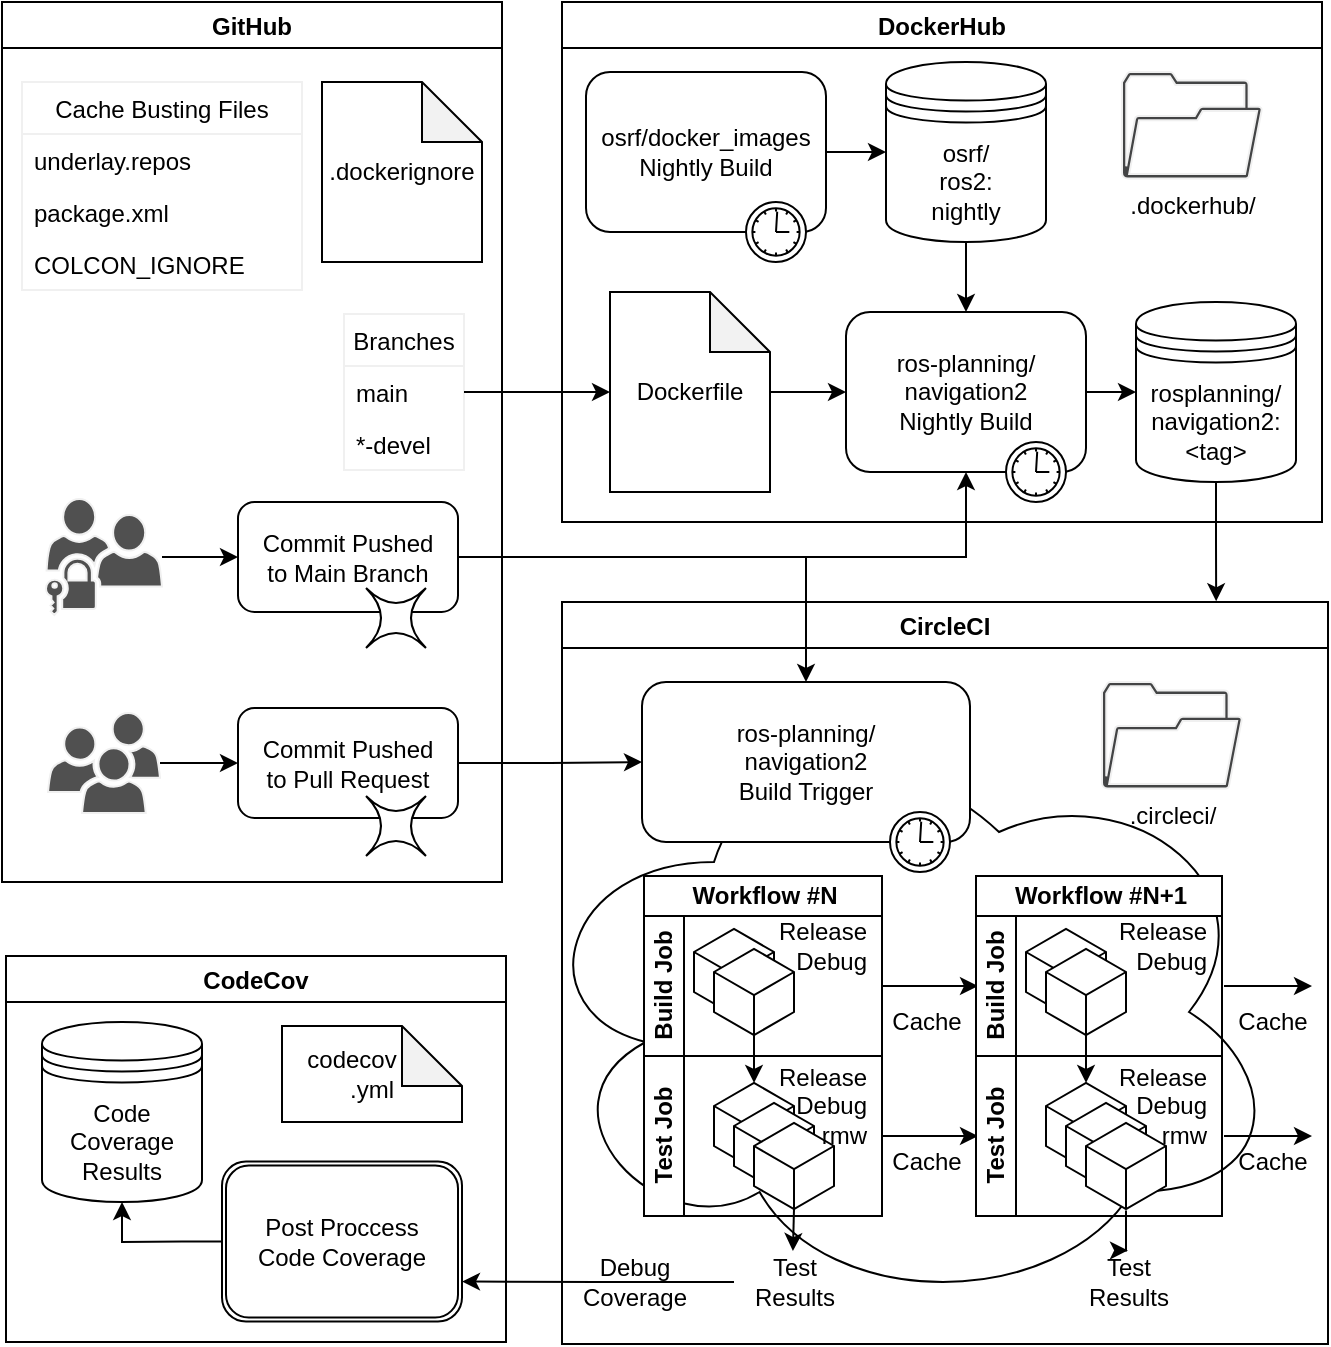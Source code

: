 <mxfile version="13.6.5">
    <diagram id="RjcjVuEInLvihBYfl9KC" name="Page-1">
        <mxGraphModel dx="734" dy="471" grid="1" gridSize="10" guides="1" tooltips="1" connect="1" arrows="1" fold="1" page="1" pageScale="1" pageWidth="800" pageHeight="800" math="0" shadow="0">
            <root>
                <mxCell id="0"/>
                <mxCell id="1" parent="0"/>
                <mxCell id="197" value="" style="ellipse;shape=cloud;whiteSpace=wrap;html=1;" vertex="1" parent="1">
                    <mxGeometry x="330" y="420" width="380" height="300" as="geometry"/>
                </mxCell>
                <mxCell id="13" value="DockerHub" style="swimlane;" parent="1" vertex="1">
                    <mxGeometry x="349" y="65" width="380" height="260" as="geometry"/>
                </mxCell>
                <mxCell id="2" value="Dockerfile" style="shape=note;whiteSpace=wrap;html=1;backgroundOutline=1;darkOpacity=0.05;" parent="13" vertex="1">
                    <mxGeometry x="24" y="145" width="80" height="100" as="geometry"/>
                </mxCell>
                <mxCell id="6" value="osrf/docker_images&lt;br&gt;Nightly Build" style="html=1;whiteSpace=wrap;rounded=1;dropTarget=0;" parent="13" vertex="1">
                    <mxGeometry x="12" y="35" width="120" height="80" as="geometry"/>
                </mxCell>
                <mxCell id="7" value="" style="shape=mxgraph.bpmn.timer_start;perimeter=ellipsePerimeter;html=1;verticalLabelPosition=bottom;labelBackgroundColor=#ffffff;verticalAlign=top;outlineConnect=0;" parent="6" vertex="1">
                    <mxGeometry x="1" y="1" width="30" height="30" relative="1" as="geometry">
                        <mxPoint x="-40" y="-15" as="offset"/>
                    </mxGeometry>
                </mxCell>
                <mxCell id="128" value=".dockerhub/" style="pointerEvents=1;shadow=0;dashed=0;html=1;strokeColor=#F0F0F0;fillColor=#434445;aspect=fixed;labelPosition=center;verticalLabelPosition=bottom;verticalAlign=top;align=center;outlineConnect=0;shape=mxgraph.vvd.folder;" parent="13" vertex="1">
                    <mxGeometry x="280" y="35" width="70" height="53.2" as="geometry"/>
                </mxCell>
                <mxCell id="3" value="rosplanning/&lt;br&gt;navigation2:&lt;br&gt;&amp;lt;tag&amp;gt;" style="shape=datastore;whiteSpace=wrap;html=1;" parent="13" vertex="1">
                    <mxGeometry x="287" y="150" width="80" height="90" as="geometry"/>
                </mxCell>
                <mxCell id="4" value="osrf/&lt;br&gt;ros2:&lt;br&gt;nightly" style="shape=datastore;whiteSpace=wrap;html=1;" parent="13" vertex="1">
                    <mxGeometry x="162" y="30" width="80" height="90" as="geometry"/>
                </mxCell>
                <mxCell id="146" style="edgeStyle=orthogonalEdgeStyle;rounded=0;orthogonalLoop=1;jettySize=auto;html=1;" parent="13" source="6" target="4" edge="1">
                    <mxGeometry relative="1" as="geometry"/>
                </mxCell>
                <mxCell id="178" style="edgeStyle=orthogonalEdgeStyle;rounded=0;orthogonalLoop=1;jettySize=auto;html=1;exitX=1;exitY=0.5;exitDx=0;exitDy=0;" parent="13" source="187" target="3" edge="1">
                    <mxGeometry relative="1" as="geometry">
                        <mxPoint x="271" y="155" as="sourcePoint"/>
                    </mxGeometry>
                </mxCell>
                <mxCell id="11" style="edgeStyle=orthogonalEdgeStyle;rounded=0;orthogonalLoop=1;jettySize=auto;html=1;exitX=0.5;exitY=1;exitDx=0;exitDy=0;entryX=0.5;entryY=0;entryDx=0;entryDy=0;" parent="13" source="4" target="187" edge="1">
                    <mxGeometry relative="1" as="geometry">
                        <mxPoint x="221" y="145" as="targetPoint"/>
                    </mxGeometry>
                </mxCell>
                <mxCell id="18" style="edgeStyle=orthogonalEdgeStyle;rounded=0;orthogonalLoop=1;jettySize=auto;html=1;entryX=0;entryY=0.5;entryDx=0;entryDy=0;" parent="13" source="2" target="187" edge="1">
                    <mxGeometry relative="1" as="geometry">
                        <mxPoint x="131" y="215" as="targetPoint"/>
                    </mxGeometry>
                </mxCell>
                <mxCell id="187" value="ros-planning/&lt;br&gt;navigation2&lt;br&gt;Nightly Build" style="html=1;whiteSpace=wrap;rounded=1;dropTarget=0;" parent="13" vertex="1">
                    <mxGeometry x="142" y="155" width="120" height="80" as="geometry"/>
                </mxCell>
                <mxCell id="188" value="" style="shape=mxgraph.bpmn.timer_start;perimeter=ellipsePerimeter;html=1;verticalLabelPosition=bottom;labelBackgroundColor=#ffffff;verticalAlign=top;outlineConnect=0;" parent="187" vertex="1">
                    <mxGeometry x="1" y="1" width="30" height="30" relative="1" as="geometry">
                        <mxPoint x="-40" y="-15" as="offset"/>
                    </mxGeometry>
                </mxCell>
                <mxCell id="14" value="GitHub" style="swimlane;" parent="1" vertex="1">
                    <mxGeometry x="69" y="65" width="250" height="440" as="geometry">
                        <mxRectangle x="420" y="20" width="70" height="23" as="alternateBounds"/>
                    </mxGeometry>
                </mxCell>
                <mxCell id="159" value="Cache Busting Files" style="swimlane;fontStyle=0;childLayout=stackLayout;horizontal=1;startSize=26;fillColor=none;horizontalStack=0;resizeParent=1;resizeParentMax=0;resizeLast=0;collapsible=1;marginBottom=0;strokeColor=#F0F0F0;" parent="14" vertex="1">
                    <mxGeometry x="10" y="40" width="140" height="104" as="geometry">
                        <mxRectangle x="20" y="70" width="50" height="26" as="alternateBounds"/>
                    </mxGeometry>
                </mxCell>
                <mxCell id="160" value="underlay.repos" style="text;strokeColor=none;fillColor=none;align=left;verticalAlign=top;spacingLeft=4;spacingRight=4;overflow=hidden;rotatable=0;points=[[0,0.5],[1,0.5]];portConstraint=eastwest;" parent="159" vertex="1">
                    <mxGeometry y="26" width="140" height="26" as="geometry"/>
                </mxCell>
                <mxCell id="161" value="package.xml" style="text;strokeColor=none;fillColor=none;align=left;verticalAlign=top;spacingLeft=4;spacingRight=4;overflow=hidden;rotatable=0;points=[[0,0.5],[1,0.5]];portConstraint=eastwest;" parent="159" vertex="1">
                    <mxGeometry y="52" width="140" height="26" as="geometry"/>
                </mxCell>
                <mxCell id="162" value="COLCON_IGNORE&#10;" style="text;strokeColor=none;fillColor=none;align=left;verticalAlign=top;spacingLeft=4;spacingRight=4;overflow=hidden;rotatable=0;points=[[0,0.5],[1,0.5]];portConstraint=eastwest;" parent="159" vertex="1">
                    <mxGeometry y="78" width="140" height="26" as="geometry"/>
                </mxCell>
                <mxCell id="173" value="Branches" style="swimlane;fontStyle=0;childLayout=stackLayout;horizontal=1;startSize=26;fillColor=none;horizontalStack=0;resizeParent=1;resizeParentMax=0;resizeLast=0;collapsible=1;marginBottom=0;strokeColor=#F0F0F0;" parent="14" vertex="1">
                    <mxGeometry x="171" y="156" width="60" height="78" as="geometry"/>
                </mxCell>
                <mxCell id="174" value="main" style="text;strokeColor=none;fillColor=none;align=left;verticalAlign=top;spacingLeft=4;spacingRight=4;overflow=hidden;rotatable=0;points=[[0,0.5],[1,0.5]];portConstraint=eastwest;" parent="173" vertex="1">
                    <mxGeometry y="26" width="60" height="26" as="geometry"/>
                </mxCell>
                <mxCell id="175" value="*-devel" style="text;strokeColor=none;fillColor=none;align=left;verticalAlign=top;spacingLeft=4;spacingRight=4;overflow=hidden;rotatable=0;points=[[0,0.5],[1,0.5]];portConstraint=eastwest;" parent="173" vertex="1">
                    <mxGeometry y="52" width="60" height="26" as="geometry"/>
                </mxCell>
                <mxCell id="150" value="" style="group" parent="14" vertex="1" connectable="0">
                    <mxGeometry x="178" y="353" width="110" height="75" as="geometry"/>
                </mxCell>
                <mxCell id="124" value="Commit Pushed&lt;br&gt;to Pull Request" style="html=1;whiteSpace=wrap;rounded=1;dropTarget=0;" parent="150" vertex="1">
                    <mxGeometry x="-60" width="110" height="55" as="geometry"/>
                </mxCell>
                <mxCell id="125" value="" style="shape=switch;whiteSpace=wrap;html=1;" parent="150" vertex="1">
                    <mxGeometry x="4" y="44" width="30" height="30" as="geometry"/>
                </mxCell>
                <mxCell id="151" value="" style="group" parent="14" vertex="1" connectable="0">
                    <mxGeometry x="118" y="250" width="110" height="73" as="geometry"/>
                </mxCell>
                <mxCell id="126" value="Commit Pushed&lt;br&gt;to Main Branch" style="html=1;whiteSpace=wrap;rounded=1;dropTarget=0;" parent="151" vertex="1">
                    <mxGeometry width="110" height="55" as="geometry"/>
                </mxCell>
                <mxCell id="127" value="" style="shape=switch;whiteSpace=wrap;html=1;" parent="151" vertex="1">
                    <mxGeometry x="64" y="43" width="30" height="30" as="geometry"/>
                </mxCell>
                <mxCell id="158" value=".dockerignore" style="shape=note;whiteSpace=wrap;html=1;backgroundOutline=1;darkOpacity=0.05;" parent="14" vertex="1">
                    <mxGeometry x="160" y="40" width="80" height="90" as="geometry"/>
                </mxCell>
                <mxCell id="181" style="edgeStyle=orthogonalEdgeStyle;rounded=0;orthogonalLoop=1;jettySize=auto;html=1;entryX=0;entryY=0.5;entryDx=0;entryDy=0;" parent="14" source="180" target="126" edge="1">
                    <mxGeometry relative="1" as="geometry"/>
                </mxCell>
                <mxCell id="180" value="" style="pointerEvents=1;shadow=0;dashed=0;html=1;strokeColor=#F0F0F0;fillColor=#505050;labelPosition=center;verticalLabelPosition=bottom;verticalAlign=top;outlineConnect=0;align=center;shape=mxgraph.office.users.universal_security_group;flipH=1;" parent="14" vertex="1">
                    <mxGeometry x="22" y="248.5" width="58" height="58" as="geometry"/>
                </mxCell>
                <mxCell id="184" style="edgeStyle=orthogonalEdgeStyle;rounded=0;orthogonalLoop=1;jettySize=auto;html=1;" parent="14" source="182" target="124" edge="1">
                    <mxGeometry relative="1" as="geometry"/>
                </mxCell>
                <mxCell id="182" value="" style="pointerEvents=1;shadow=0;dashed=0;html=1;strokeColor=#F0F0F0;fillColor=#505050;labelPosition=center;verticalLabelPosition=bottom;verticalAlign=top;outlineConnect=0;align=center;shape=mxgraph.office.users.users;" parent="14" vertex="1">
                    <mxGeometry x="23" y="355.5" width="56" height="50" as="geometry"/>
                </mxCell>
                <mxCell id="19" value="CircleCI" style="swimlane;" parent="1" vertex="1">
                    <mxGeometry x="349" y="365" width="383" height="371" as="geometry"/>
                </mxCell>
                <mxCell id="28" value="Workflow #N" style="swimlane;html=1;childLayout=stackLayout;resizeParent=1;resizeParentMax=0;horizontal=1;startSize=20;horizontalStack=0;" parent="19" vertex="1">
                    <mxGeometry x="41" y="137" width="119" height="170" as="geometry"/>
                </mxCell>
                <mxCell id="29" value="Build Job" style="swimlane;html=1;startSize=20;horizontal=0;" parent="28" vertex="1">
                    <mxGeometry y="20" width="119" height="70" as="geometry"/>
                </mxCell>
                <mxCell id="190" value="Release&lt;br&gt;&lt;div style=&quot;text-align: right&quot;&gt;&lt;span&gt;Debug&lt;/span&gt;&lt;/div&gt;" style="text;html=1;align=center;verticalAlign=middle;resizable=0;points=[];autosize=1;" vertex="1" parent="29">
                    <mxGeometry x="59" width="60" height="30" as="geometry"/>
                </mxCell>
                <mxCell id="41" value="" style="html=1;whiteSpace=wrap;aspect=fixed;shape=isoCube;backgroundOutline=1;" parent="29" vertex="1">
                    <mxGeometry x="25" y="5.78" width="40" height="44.44" as="geometry"/>
                </mxCell>
                <mxCell id="42" value="" style="html=1;whiteSpace=wrap;aspect=fixed;shape=isoCube;backgroundOutline=1;" parent="29" vertex="1">
                    <mxGeometry x="35" y="15.78" width="40" height="44.44" as="geometry"/>
                </mxCell>
                <mxCell id="30" value="Test Job" style="swimlane;html=1;startSize=20;horizontal=0;" parent="28" vertex="1">
                    <mxGeometry y="90" width="119" height="80" as="geometry"/>
                </mxCell>
                <mxCell id="38" value="" style="html=1;whiteSpace=wrap;aspect=fixed;shape=isoCube;backgroundOutline=1;" parent="30" vertex="1">
                    <mxGeometry x="35" y="12.78" width="40" height="44.44" as="geometry"/>
                </mxCell>
                <mxCell id="39" value="" style="html=1;whiteSpace=wrap;aspect=fixed;shape=isoCube;backgroundOutline=1;" parent="30" vertex="1">
                    <mxGeometry x="45" y="22.78" width="40" height="44.44" as="geometry"/>
                </mxCell>
                <mxCell id="40" value="" style="html=1;whiteSpace=wrap;aspect=fixed;shape=isoCube;backgroundOutline=1;" parent="30" vertex="1">
                    <mxGeometry x="55" y="32.78" width="40" height="44.44" as="geometry"/>
                </mxCell>
                <mxCell id="45" style="edgeStyle=orthogonalEdgeStyle;rounded=0;orthogonalLoop=1;jettySize=auto;html=1;exitX=0;exitY=0;exitDx=20;exitDy=43.767;exitPerimeter=0;entryX=0;entryY=0;entryDx=20;entryDy=0.673;entryPerimeter=0;" parent="28" source="42" target="38" edge="1">
                    <mxGeometry relative="1" as="geometry"/>
                </mxCell>
                <mxCell id="46" value="Test&lt;br&gt;Results" style="text;html=1;align=center;verticalAlign=middle;resizable=0;points=[];autosize=1;" parent="19" vertex="1">
                    <mxGeometry x="86" y="325" width="60" height="30" as="geometry"/>
                </mxCell>
                <mxCell id="47" style="edgeStyle=orthogonalEdgeStyle;rounded=0;orthogonalLoop=1;jettySize=auto;html=1;exitX=0;exitY=0;exitDx=20;exitDy=43.767;exitPerimeter=0;entryX=0.491;entryY=-0.016;entryDx=0;entryDy=0;entryPerimeter=0;" parent="19" source="40" target="46" edge="1">
                    <mxGeometry relative="1" as="geometry"/>
                </mxCell>
                <mxCell id="67" value="Test&lt;br&gt;Results" style="text;html=1;align=center;verticalAlign=middle;resizable=0;points=[];autosize=1;" parent="19" vertex="1">
                    <mxGeometry x="253" y="325" width="60" height="30" as="geometry"/>
                </mxCell>
                <mxCell id="81" style="edgeStyle=orthogonalEdgeStyle;rounded=0;orthogonalLoop=1;jettySize=auto;html=1;entryX=0;entryY=0.5;entryDx=0;entryDy=0;" parent="19" source="29" edge="1">
                    <mxGeometry relative="1" as="geometry">
                        <mxPoint x="208" y="192" as="targetPoint"/>
                    </mxGeometry>
                </mxCell>
                <mxCell id="82" value="Cache" style="text;html=1;align=center;verticalAlign=middle;resizable=0;points=[];autosize=1;" parent="19" vertex="1">
                    <mxGeometry x="157" y="270" width="50" height="20" as="geometry"/>
                </mxCell>
                <mxCell id="83" style="edgeStyle=orthogonalEdgeStyle;rounded=0;orthogonalLoop=1;jettySize=auto;html=1;entryX=0;entryY=0.5;entryDx=0;entryDy=0;" parent="19" source="30" edge="1">
                    <mxGeometry relative="1" as="geometry">
                        <mxPoint x="208" y="267" as="targetPoint"/>
                    </mxGeometry>
                </mxCell>
                <mxCell id="84" value="Cache" style="text;html=1;align=center;verticalAlign=middle;resizable=0;points=[];autosize=1;" parent="19" vertex="1">
                    <mxGeometry x="157" y="200" width="50" height="20" as="geometry"/>
                </mxCell>
                <mxCell id="85" style="edgeStyle=orthogonalEdgeStyle;rounded=0;orthogonalLoop=1;jettySize=auto;html=1;entryX=0;entryY=0.5;entryDx=0;entryDy=0;" parent="19" edge="1">
                    <mxGeometry relative="1" as="geometry">
                        <mxPoint x="331" y="192" as="sourcePoint"/>
                        <mxPoint x="375" y="192" as="targetPoint"/>
                    </mxGeometry>
                </mxCell>
                <mxCell id="86" value="Cache" style="text;html=1;align=center;verticalAlign=middle;resizable=0;points=[];autosize=1;" parent="19" vertex="1">
                    <mxGeometry x="330" y="270" width="50" height="20" as="geometry"/>
                </mxCell>
                <mxCell id="87" style="edgeStyle=orthogonalEdgeStyle;rounded=0;orthogonalLoop=1;jettySize=auto;html=1;entryX=0;entryY=0.5;entryDx=0;entryDy=0;" parent="19" edge="1">
                    <mxGeometry relative="1" as="geometry">
                        <mxPoint x="331" y="267" as="sourcePoint"/>
                        <mxPoint x="375" y="267" as="targetPoint"/>
                    </mxGeometry>
                </mxCell>
                <mxCell id="88" value="Cache" style="text;html=1;align=center;verticalAlign=middle;resizable=0;points=[];autosize=1;" parent="19" vertex="1">
                    <mxGeometry x="330" y="200" width="50" height="20" as="geometry"/>
                </mxCell>
                <mxCell id="118" style="edgeStyle=orthogonalEdgeStyle;rounded=0;orthogonalLoop=1;jettySize=auto;html=1;" parent="19" source="116" target="67" edge="1">
                    <mxGeometry relative="1" as="geometry"/>
                </mxCell>
                <mxCell id="129" value=".circleci/" style="pointerEvents=1;shadow=0;dashed=0;html=1;strokeColor=#F0F0F0;fillColor=#434445;aspect=fixed;labelPosition=center;verticalLabelPosition=bottom;verticalAlign=top;align=center;outlineConnect=0;shape=mxgraph.vvd.folder;" parent="19" vertex="1">
                    <mxGeometry x="270" y="40" width="70" height="53.2" as="geometry"/>
                </mxCell>
                <mxCell id="138" value="ros-planning/&lt;br&gt;navigation2&lt;br&gt;Build Trigger" style="html=1;whiteSpace=wrap;rounded=1;dropTarget=0;" parent="19" vertex="1">
                    <mxGeometry x="40" y="40" width="164" height="80" as="geometry"/>
                </mxCell>
                <mxCell id="139" value="" style="shape=mxgraph.bpmn.timer_start;perimeter=ellipsePerimeter;html=1;verticalLabelPosition=bottom;labelBackgroundColor=#ffffff;verticalAlign=top;outlineConnect=0;" parent="138" vertex="1">
                    <mxGeometry x="1" y="1" width="30" height="30" relative="1" as="geometry">
                        <mxPoint x="-40" y="-15" as="offset"/>
                    </mxGeometry>
                </mxCell>
                <mxCell id="194" value="Debug&lt;br&gt;Coverage" style="text;html=1;align=center;verticalAlign=middle;resizable=0;points=[];autosize=1;" vertex="1" parent="19">
                    <mxGeometry x="1" y="325" width="70" height="30" as="geometry"/>
                </mxCell>
                <mxCell id="109" value="Workflow #N+1" style="swimlane;html=1;childLayout=stackLayout;resizeParent=1;resizeParentMax=0;horizontal=1;startSize=20;horizontalStack=0;" parent="19" vertex="1">
                    <mxGeometry x="207" y="137" width="123" height="170" as="geometry"/>
                </mxCell>
                <mxCell id="110" value="Build Job" style="swimlane;html=1;startSize=20;horizontal=0;" parent="109" vertex="1">
                    <mxGeometry y="20" width="123" height="70" as="geometry"/>
                </mxCell>
                <mxCell id="191" value="Release&lt;br&gt;&lt;div style=&quot;text-align: right&quot;&gt;&lt;span&gt;Debug&lt;/span&gt;&lt;/div&gt;" style="text;html=1;align=center;verticalAlign=middle;resizable=0;points=[];autosize=1;" vertex="1" parent="110">
                    <mxGeometry x="63" width="60" height="30" as="geometry"/>
                </mxCell>
                <mxCell id="111" value="" style="html=1;whiteSpace=wrap;aspect=fixed;shape=isoCube;backgroundOutline=1;" parent="110" vertex="1">
                    <mxGeometry x="25" y="5.78" width="40" height="44.44" as="geometry"/>
                </mxCell>
                <mxCell id="112" value="" style="html=1;whiteSpace=wrap;aspect=fixed;shape=isoCube;backgroundOutline=1;" parent="110" vertex="1">
                    <mxGeometry x="35" y="15.78" width="40" height="44.44" as="geometry"/>
                </mxCell>
                <mxCell id="113" value="Test Job" style="swimlane;html=1;startSize=20;horizontal=0;" parent="109" vertex="1">
                    <mxGeometry y="90" width="123" height="80" as="geometry"/>
                </mxCell>
                <mxCell id="193" value="Release&lt;br&gt;&lt;div style=&quot;text-align: right&quot;&gt;&lt;span&gt;Debug&lt;/span&gt;&lt;/div&gt;&lt;div style=&quot;text-align: right&quot;&gt;&lt;span&gt;rmw&lt;/span&gt;&lt;/div&gt;" style="text;html=1;align=center;verticalAlign=middle;resizable=0;points=[];autosize=1;" vertex="1" parent="113">
                    <mxGeometry x="63" width="60" height="50" as="geometry"/>
                </mxCell>
                <mxCell id="114" value="" style="html=1;whiteSpace=wrap;aspect=fixed;shape=isoCube;backgroundOutline=1;" parent="113" vertex="1">
                    <mxGeometry x="35" y="12.78" width="40" height="44.44" as="geometry"/>
                </mxCell>
                <mxCell id="115" value="" style="html=1;whiteSpace=wrap;aspect=fixed;shape=isoCube;backgroundOutline=1;" parent="113" vertex="1">
                    <mxGeometry x="45" y="22.78" width="40" height="44.44" as="geometry"/>
                </mxCell>
                <mxCell id="116" value="" style="html=1;whiteSpace=wrap;aspect=fixed;shape=isoCube;backgroundOutline=1;" parent="113" vertex="1">
                    <mxGeometry x="55" y="32.78" width="40" height="44.44" as="geometry"/>
                </mxCell>
                <mxCell id="117" style="edgeStyle=orthogonalEdgeStyle;rounded=0;orthogonalLoop=1;jettySize=auto;html=1;exitX=0;exitY=0;exitDx=20;exitDy=43.767;exitPerimeter=0;entryX=0;entryY=0;entryDx=20;entryDy=0.673;entryPerimeter=0;" parent="109" source="112" target="114" edge="1">
                    <mxGeometry relative="1" as="geometry"/>
                </mxCell>
                <mxCell id="20" value="CodeCov" style="swimlane;" parent="1" vertex="1">
                    <mxGeometry x="71" y="542" width="250" height="193" as="geometry"/>
                </mxCell>
                <mxCell id="157" style="edgeStyle=orthogonalEdgeStyle;rounded=0;orthogonalLoop=1;jettySize=auto;html=1;entryX=0.5;entryY=1;entryDx=0;entryDy=0;" parent="20" source="91" target="92" edge="1">
                    <mxGeometry relative="1" as="geometry"/>
                </mxCell>
                <mxCell id="91" value="Post Proccess&lt;br&gt;Code Coverage" style="shape=ext;double=1;rounded=1;whiteSpace=wrap;html=1;" parent="20" vertex="1">
                    <mxGeometry x="108" y="102.78" width="120" height="80" as="geometry"/>
                </mxCell>
                <mxCell id="145" value="codecov&amp;nbsp; &amp;nbsp; &amp;nbsp;&amp;nbsp;&lt;br&gt;.yml" style="shape=note;whiteSpace=wrap;html=1;backgroundOutline=1;darkOpacity=0.05;" parent="20" vertex="1">
                    <mxGeometry x="138" y="35" width="90" height="48" as="geometry"/>
                </mxCell>
                <mxCell id="92" value="Code Coverage Results" style="shape=datastore;whiteSpace=wrap;html=1;" parent="20" vertex="1">
                    <mxGeometry x="18" y="33" width="80" height="90" as="geometry"/>
                </mxCell>
                <mxCell id="94" style="edgeStyle=orthogonalEdgeStyle;rounded=0;orthogonalLoop=1;jettySize=auto;html=1;entryX=1;entryY=0.75;entryDx=0;entryDy=0;" parent="1" source="46" target="91" edge="1">
                    <mxGeometry relative="1" as="geometry"/>
                </mxCell>
                <mxCell id="141" style="edgeStyle=orthogonalEdgeStyle;rounded=0;orthogonalLoop=1;jettySize=auto;html=1;entryX=0.5;entryY=1;entryDx=0;entryDy=0;" parent="1" source="126" target="187" edge="1">
                    <mxGeometry relative="1" as="geometry">
                        <mxPoint x="590" y="343" as="targetPoint"/>
                    </mxGeometry>
                </mxCell>
                <mxCell id="142" style="edgeStyle=orthogonalEdgeStyle;rounded=0;orthogonalLoop=1;jettySize=auto;html=1;" parent="1" source="126" target="138" edge="1">
                    <mxGeometry relative="1" as="geometry"/>
                </mxCell>
                <mxCell id="153" style="edgeStyle=orthogonalEdgeStyle;rounded=0;orthogonalLoop=1;jettySize=auto;html=1;" parent="1" source="124" target="138" edge="1">
                    <mxGeometry relative="1" as="geometry"/>
                </mxCell>
                <mxCell id="177" style="edgeStyle=orthogonalEdgeStyle;rounded=0;orthogonalLoop=1;jettySize=auto;html=1;entryX=0;entryY=0.5;entryDx=0;entryDy=0;entryPerimeter=0;" parent="1" source="173" target="2" edge="1">
                    <mxGeometry relative="1" as="geometry"/>
                </mxCell>
                <mxCell id="186" style="edgeStyle=orthogonalEdgeStyle;rounded=0;orthogonalLoop=1;jettySize=auto;html=1;entryX=0.854;entryY=-0.001;entryDx=0;entryDy=0;entryPerimeter=0;" parent="1" source="3" target="19" edge="1">
                    <mxGeometry relative="1" as="geometry"/>
                </mxCell>
                <mxCell id="192" value="Release&lt;br&gt;&lt;div style=&quot;text-align: right&quot;&gt;&lt;span&gt;Debug&lt;/span&gt;&lt;/div&gt;&lt;div style=&quot;text-align: right&quot;&gt;&lt;span&gt;rmw&lt;/span&gt;&lt;/div&gt;" style="text;html=1;align=center;verticalAlign=middle;resizable=0;points=[];autosize=1;" vertex="1" parent="1">
                    <mxGeometry x="449" y="592" width="60" height="50" as="geometry"/>
                </mxCell>
            </root>
        </mxGraphModel>
    </diagram>
</mxfile>